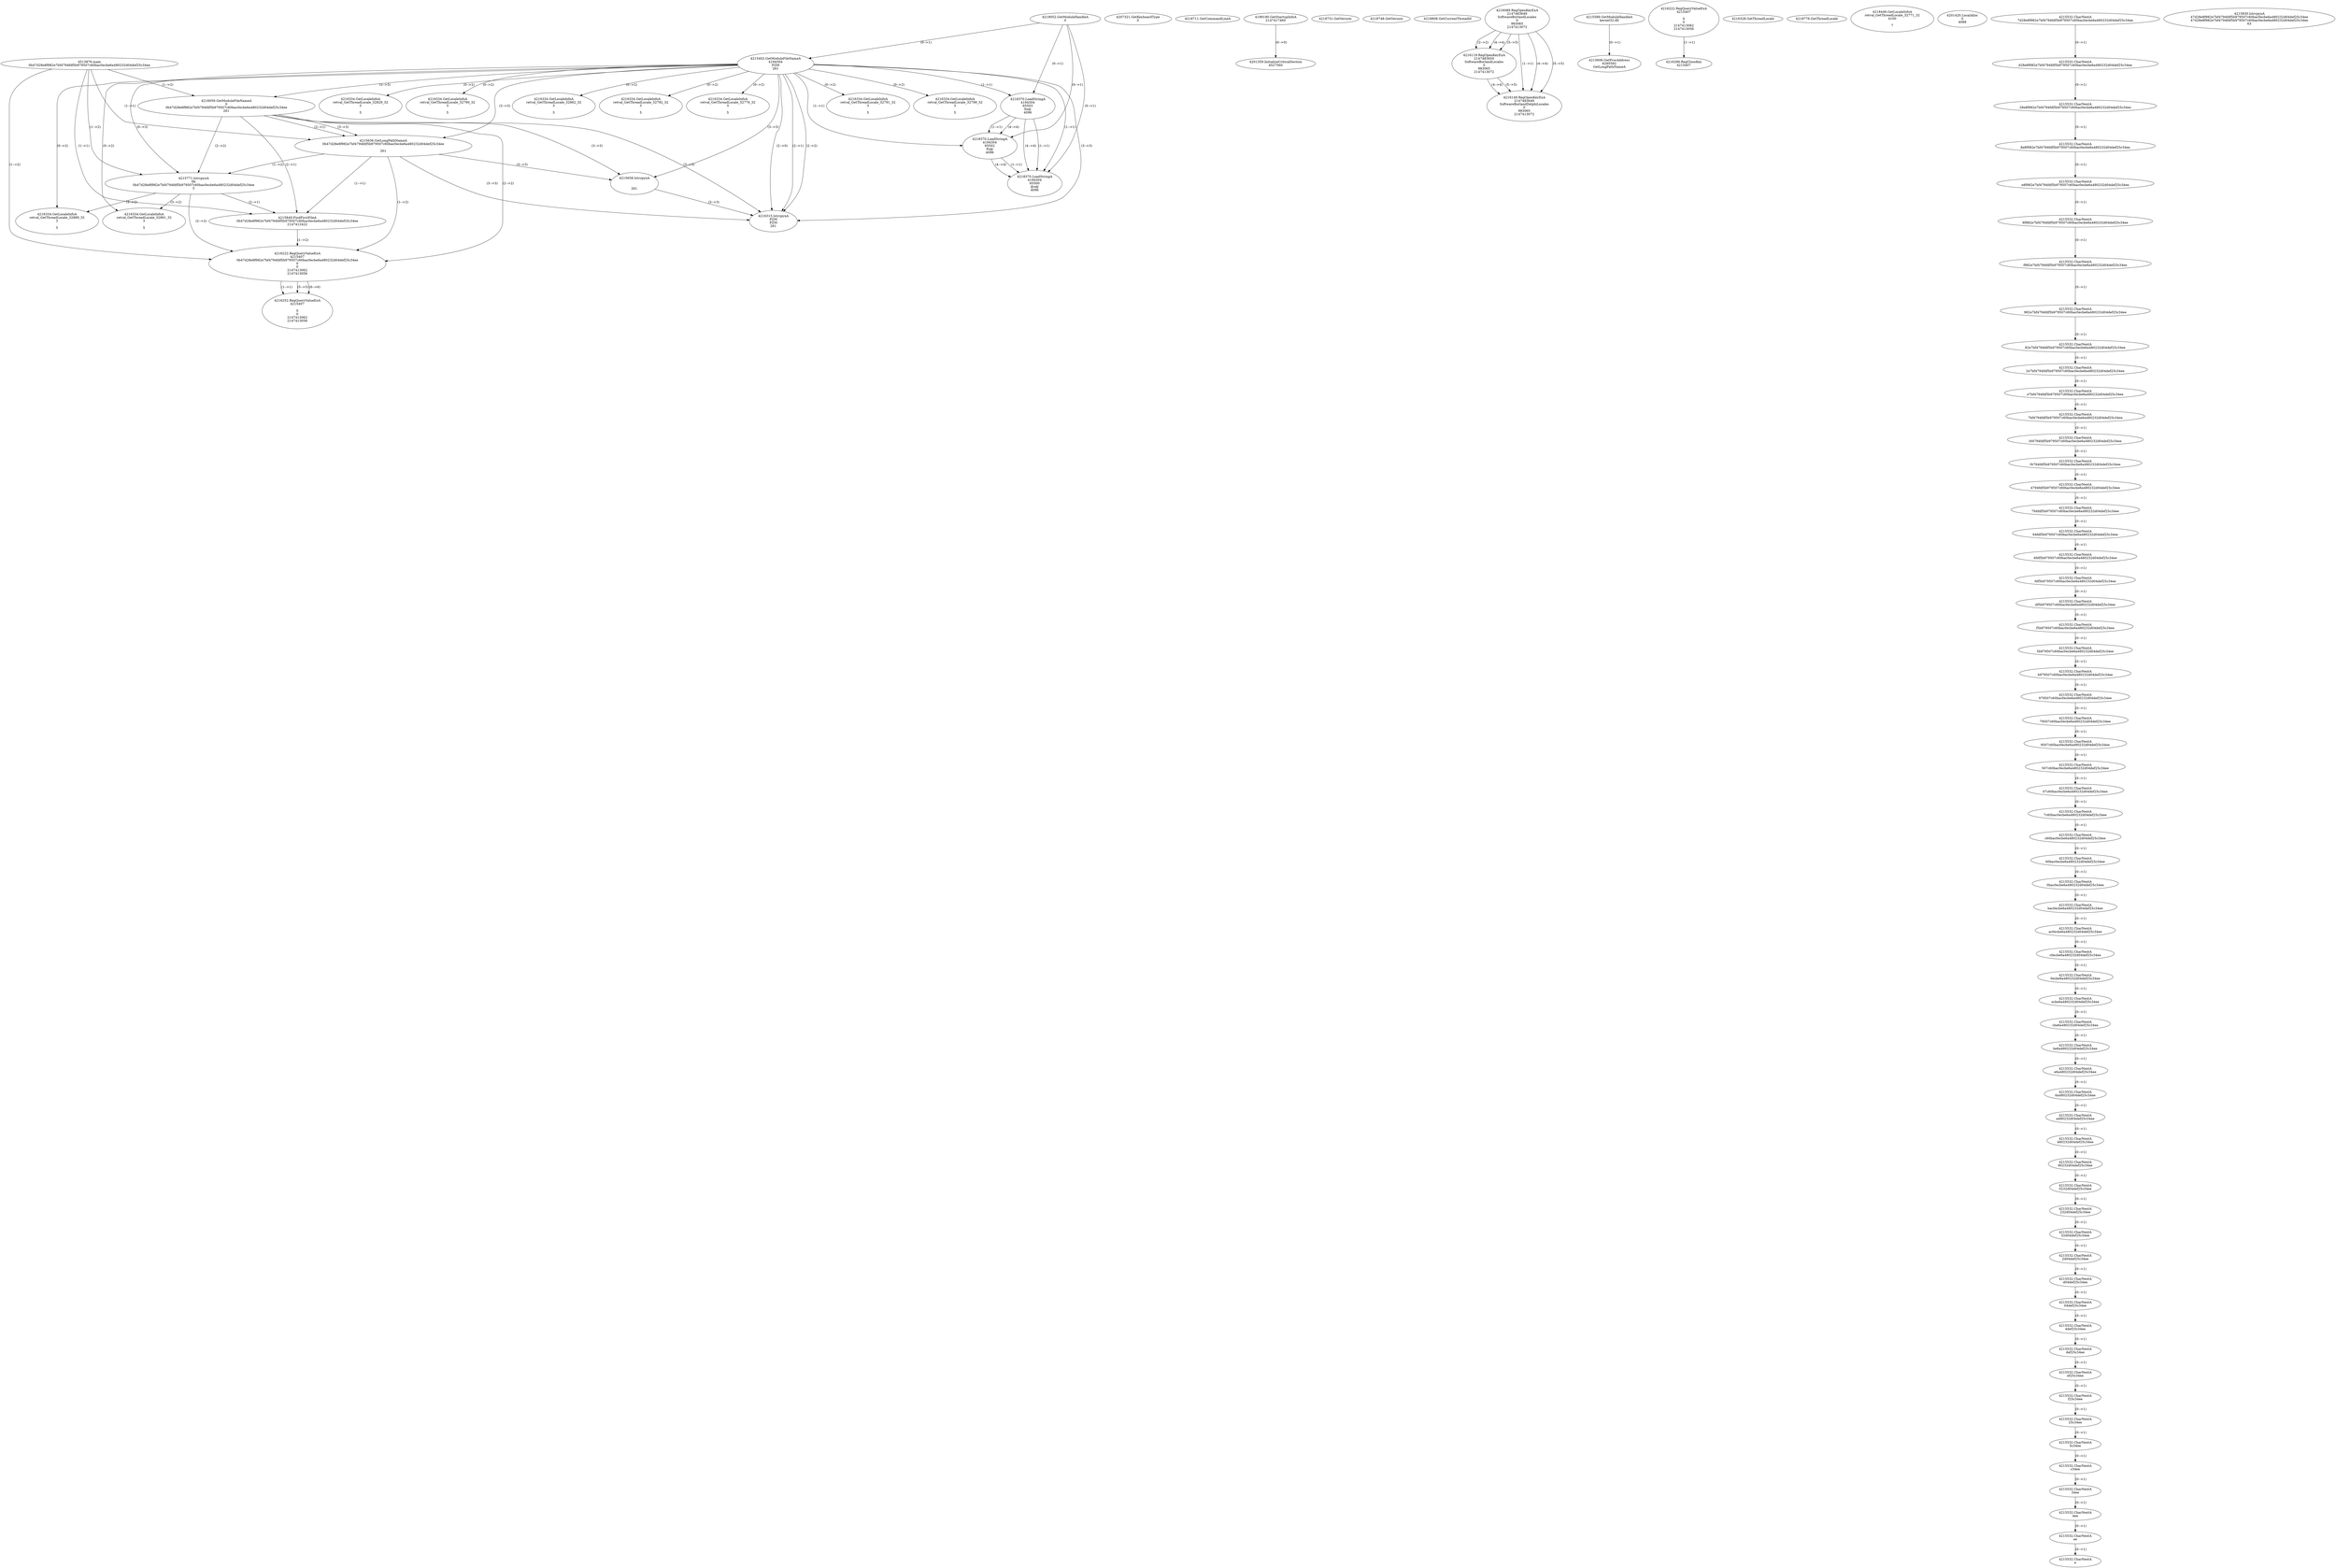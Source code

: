 // Global SCDG with merge call
digraph {
	0 [label="4513876.main
0b47d28e8f982e7bf4794fdf5b979507c60bac0ecbe6a480232d04def25c34ee"]
	1 [label="4219052.GetModuleHandleA
0"]
	2 [label="4207321.GetKeyboardType
0"]
	3 [label="4218711.GetCommandLineA
"]
	4 [label="4199190.GetStartupInfoA
2147417460"]
	5 [label="4218731.GetVersion
"]
	6 [label="4218748.GetVersion
"]
	7 [label="4218808.GetCurrentThreadId
"]
	8 [label="4215402.GetModuleFileNameA
4194304
PZM
261"]
	1 -> 8 [label="(0-->1)"]
	9 [label="4216059.GetModuleFileNameA
0
0b47d28e8f982e7bf4794fdf5b979507c60bac0ecbe6a480232d04def25c34ee
261"]
	0 -> 9 [label="(1-->2)"]
	8 -> 9 [label="(3-->3)"]
	10 [label="4216089.RegOpenKeyExA
2147483649
Software\Borland\Locales
0
983065
2147413072"]
	11 [label="4215589.GetModuleHandleA
kernel32.dll"]
	12 [label="4215606.GetProcAddress
6295592
GetLongPathNameA"]
	11 -> 12 [label="(0-->1)"]
	13 [label="4215636.GetLongPathNameA
0b47d28e8f982e7bf4794fdf5b979507c60bac0ecbe6a480232d04def25c34ee

261"]
	0 -> 13 [label="(1-->1)"]
	9 -> 13 [label="(2-->1)"]
	8 -> 13 [label="(3-->3)"]
	9 -> 13 [label="(3-->3)"]
	14 [label="4215658.lstrcpynA


261"]
	8 -> 14 [label="(3-->3)"]
	9 -> 14 [label="(3-->3)"]
	13 -> 14 [label="(3-->3)"]
	15 [label="4216222.RegQueryValueExA
4215407

0
0
2147413062
2147413056"]
	16 [label="4216286.RegCloseKey
4215407"]
	15 -> 16 [label="(1-->1)"]
	17 [label="4216315.lstrcpynA
PZM
PZM
261"]
	8 -> 17 [label="(2-->1)"]
	8 -> 17 [label="(2-->2)"]
	8 -> 17 [label="(3-->3)"]
	9 -> 17 [label="(3-->3)"]
	13 -> 17 [label="(3-->3)"]
	14 -> 17 [label="(3-->3)"]
	8 -> 17 [label="(2-->0)"]
	18 [label="4216328.GetThreadLocale
"]
	19 [label="4216334.GetLocaleInfoA
retval_GetThreadLocale_32790_32
3

5"]
	8 -> 19 [label="(0-->2)"]
	20 [label="4218370.LoadStringA
4194304
65503
Xo@
4096"]
	1 -> 20 [label="(0-->1)"]
	8 -> 20 [label="(1-->1)"]
	21 [label="4218370.LoadStringA
4194304
65502
Po@
4096"]
	1 -> 21 [label="(0-->1)"]
	8 -> 21 [label="(1-->1)"]
	20 -> 21 [label="(1-->1)"]
	20 -> 21 [label="(4-->4)"]
	22 [label="4218370.LoadStringA
4194304
65500
@o@
4096"]
	1 -> 22 [label="(0-->1)"]
	8 -> 22 [label="(1-->1)"]
	20 -> 22 [label="(1-->1)"]
	21 -> 22 [label="(1-->1)"]
	20 -> 22 [label="(4-->4)"]
	21 -> 22 [label="(4-->4)"]
	23 [label="4218776.GetThreadLocale
"]
	24 [label="4218446.GetLocaleInfoA
retval_GetThreadLocale_32771_32
4100

7"]
	25 [label="4216119.RegOpenKeyExA
2147483650
Software\Borland\Locales
0
983065
2147413072"]
	10 -> 25 [label="(2-->2)"]
	10 -> 25 [label="(4-->4)"]
	10 -> 25 [label="(5-->5)"]
	26 [label="4216334.GetLocaleInfoA
retval_GetThreadLocale_32862_32
3

5"]
	8 -> 26 [label="(0-->2)"]
	27 [label="4201359.InitializeCriticalSection
4527560"]
	4 -> 27 [label="(0-->0)"]
	28 [label="4201420.LocalAlloc
0
4088"]
	29 [label="4215771.lstrcpynA
0b
0b47d28e8f982e7bf4794fdf5b979507c60bac0ecbe6a480232d04def25c34ee
3"]
	0 -> 29 [label="(1-->2)"]
	9 -> 29 [label="(2-->2)"]
	13 -> 29 [label="(1-->2)"]
	8 -> 29 [label="(0-->3)"]
	30 [label="4215532.CharNextA
7d28e8f982e7bf4794fdf5b979507c60bac0ecbe6a480232d04def25c34ee"]
	31 [label="4215532.CharNextA
d28e8f982e7bf4794fdf5b979507c60bac0ecbe6a480232d04def25c34ee"]
	30 -> 31 [label="(0-->1)"]
	32 [label="4215532.CharNextA
28e8f982e7bf4794fdf5b979507c60bac0ecbe6a480232d04def25c34ee"]
	31 -> 32 [label="(0-->1)"]
	33 [label="4215532.CharNextA
8e8f982e7bf4794fdf5b979507c60bac0ecbe6a480232d04def25c34ee"]
	32 -> 33 [label="(0-->1)"]
	34 [label="4215532.CharNextA
e8f982e7bf4794fdf5b979507c60bac0ecbe6a480232d04def25c34ee"]
	33 -> 34 [label="(0-->1)"]
	35 [label="4215532.CharNextA
8f982e7bf4794fdf5b979507c60bac0ecbe6a480232d04def25c34ee"]
	34 -> 35 [label="(0-->1)"]
	36 [label="4215532.CharNextA
f982e7bf4794fdf5b979507c60bac0ecbe6a480232d04def25c34ee"]
	35 -> 36 [label="(0-->1)"]
	37 [label="4215532.CharNextA
982e7bf4794fdf5b979507c60bac0ecbe6a480232d04def25c34ee"]
	36 -> 37 [label="(0-->1)"]
	38 [label="4215532.CharNextA
82e7bf4794fdf5b979507c60bac0ecbe6a480232d04def25c34ee"]
	37 -> 38 [label="(0-->1)"]
	39 [label="4215532.CharNextA
2e7bf4794fdf5b979507c60bac0ecbe6a480232d04def25c34ee"]
	38 -> 39 [label="(0-->1)"]
	40 [label="4215532.CharNextA
e7bf4794fdf5b979507c60bac0ecbe6a480232d04def25c34ee"]
	39 -> 40 [label="(0-->1)"]
	41 [label="4215532.CharNextA
7bf4794fdf5b979507c60bac0ecbe6a480232d04def25c34ee"]
	40 -> 41 [label="(0-->1)"]
	42 [label="4215532.CharNextA
bf4794fdf5b979507c60bac0ecbe6a480232d04def25c34ee"]
	41 -> 42 [label="(0-->1)"]
	43 [label="4215532.CharNextA
f4794fdf5b979507c60bac0ecbe6a480232d04def25c34ee"]
	42 -> 43 [label="(0-->1)"]
	44 [label="4215532.CharNextA
4794fdf5b979507c60bac0ecbe6a480232d04def25c34ee"]
	43 -> 44 [label="(0-->1)"]
	45 [label="4215532.CharNextA
794fdf5b979507c60bac0ecbe6a480232d04def25c34ee"]
	44 -> 45 [label="(0-->1)"]
	46 [label="4215532.CharNextA
94fdf5b979507c60bac0ecbe6a480232d04def25c34ee"]
	45 -> 46 [label="(0-->1)"]
	47 [label="4215532.CharNextA
4fdf5b979507c60bac0ecbe6a480232d04def25c34ee"]
	46 -> 47 [label="(0-->1)"]
	48 [label="4215532.CharNextA
fdf5b979507c60bac0ecbe6a480232d04def25c34ee"]
	47 -> 48 [label="(0-->1)"]
	49 [label="4215532.CharNextA
df5b979507c60bac0ecbe6a480232d04def25c34ee"]
	48 -> 49 [label="(0-->1)"]
	50 [label="4215532.CharNextA
f5b979507c60bac0ecbe6a480232d04def25c34ee"]
	49 -> 50 [label="(0-->1)"]
	51 [label="4215532.CharNextA
5b979507c60bac0ecbe6a480232d04def25c34ee"]
	50 -> 51 [label="(0-->1)"]
	52 [label="4215532.CharNextA
b979507c60bac0ecbe6a480232d04def25c34ee"]
	51 -> 52 [label="(0-->1)"]
	53 [label="4215532.CharNextA
979507c60bac0ecbe6a480232d04def25c34ee"]
	52 -> 53 [label="(0-->1)"]
	54 [label="4215532.CharNextA
79507c60bac0ecbe6a480232d04def25c34ee"]
	53 -> 54 [label="(0-->1)"]
	55 [label="4215532.CharNextA
9507c60bac0ecbe6a480232d04def25c34ee"]
	54 -> 55 [label="(0-->1)"]
	56 [label="4215532.CharNextA
507c60bac0ecbe6a480232d04def25c34ee"]
	55 -> 56 [label="(0-->1)"]
	57 [label="4215532.CharNextA
07c60bac0ecbe6a480232d04def25c34ee"]
	56 -> 57 [label="(0-->1)"]
	58 [label="4215532.CharNextA
7c60bac0ecbe6a480232d04def25c34ee"]
	57 -> 58 [label="(0-->1)"]
	59 [label="4215532.CharNextA
c60bac0ecbe6a480232d04def25c34ee"]
	58 -> 59 [label="(0-->1)"]
	60 [label="4215532.CharNextA
60bac0ecbe6a480232d04def25c34ee"]
	59 -> 60 [label="(0-->1)"]
	61 [label="4215532.CharNextA
0bac0ecbe6a480232d04def25c34ee"]
	60 -> 61 [label="(0-->1)"]
	62 [label="4215532.CharNextA
bac0ecbe6a480232d04def25c34ee"]
	61 -> 62 [label="(0-->1)"]
	63 [label="4215532.CharNextA
ac0ecbe6a480232d04def25c34ee"]
	62 -> 63 [label="(0-->1)"]
	64 [label="4215532.CharNextA
c0ecbe6a480232d04def25c34ee"]
	63 -> 64 [label="(0-->1)"]
	65 [label="4215532.CharNextA
0ecbe6a480232d04def25c34ee"]
	64 -> 65 [label="(0-->1)"]
	66 [label="4215532.CharNextA
ecbe6a480232d04def25c34ee"]
	65 -> 66 [label="(0-->1)"]
	67 [label="4215532.CharNextA
cbe6a480232d04def25c34ee"]
	66 -> 67 [label="(0-->1)"]
	68 [label="4215532.CharNextA
be6a480232d04def25c34ee"]
	67 -> 68 [label="(0-->1)"]
	69 [label="4215532.CharNextA
e6a480232d04def25c34ee"]
	68 -> 69 [label="(0-->1)"]
	70 [label="4215532.CharNextA
6a480232d04def25c34ee"]
	69 -> 70 [label="(0-->1)"]
	71 [label="4215532.CharNextA
a480232d04def25c34ee"]
	70 -> 71 [label="(0-->1)"]
	72 [label="4215532.CharNextA
480232d04def25c34ee"]
	71 -> 72 [label="(0-->1)"]
	73 [label="4215532.CharNextA
80232d04def25c34ee"]
	72 -> 73 [label="(0-->1)"]
	74 [label="4215532.CharNextA
0232d04def25c34ee"]
	73 -> 74 [label="(0-->1)"]
	75 [label="4215532.CharNextA
232d04def25c34ee"]
	74 -> 75 [label="(0-->1)"]
	76 [label="4215532.CharNextA
32d04def25c34ee"]
	75 -> 76 [label="(0-->1)"]
	77 [label="4215532.CharNextA
2d04def25c34ee"]
	76 -> 77 [label="(0-->1)"]
	78 [label="4215532.CharNextA
d04def25c34ee"]
	77 -> 78 [label="(0-->1)"]
	79 [label="4215532.CharNextA
04def25c34ee"]
	78 -> 79 [label="(0-->1)"]
	80 [label="4215532.CharNextA
4def25c34ee"]
	79 -> 80 [label="(0-->1)"]
	81 [label="4215532.CharNextA
def25c34ee"]
	80 -> 81 [label="(0-->1)"]
	82 [label="4215532.CharNextA
ef25c34ee"]
	81 -> 82 [label="(0-->1)"]
	83 [label="4215532.CharNextA
f25c34ee"]
	82 -> 83 [label="(0-->1)"]
	84 [label="4215532.CharNextA
25c34ee"]
	83 -> 84 [label="(0-->1)"]
	85 [label="4215532.CharNextA
5c34ee"]
	84 -> 85 [label="(0-->1)"]
	86 [label="4215532.CharNextA
c34ee"]
	85 -> 86 [label="(0-->1)"]
	87 [label="4215532.CharNextA
34ee"]
	86 -> 87 [label="(0-->1)"]
	88 [label="4215532.CharNextA
4ee"]
	87 -> 88 [label="(0-->1)"]
	89 [label="4215532.CharNextA
ee"]
	88 -> 89 [label="(0-->1)"]
	90 [label="4215532.CharNextA
e"]
	89 -> 90 [label="(0-->1)"]
	91 [label="4215830.lstrcpynA
47d28e8f982e7bf4794fdf5b979507c60bac0ecbe6a480232d04def25c34ee
47d28e8f982e7bf4794fdf5b979507c60bac0ecbe6a480232d04def25c34ee
63"]
	92 [label="4215849.FindFirstFileA
0b47d28e8f982e7bf4794fdf5b979507c60bac0ecbe6a480232d04def25c34ee
2147412422"]
	0 -> 92 [label="(1-->1)"]
	9 -> 92 [label="(2-->1)"]
	13 -> 92 [label="(1-->1)"]
	29 -> 92 [label="(2-->1)"]
	93 [label="4216222.RegQueryValueExA
4215407
0b47d28e8f982e7bf4794fdf5b979507c60bac0ecbe6a480232d04def25c34ee
0
0
2147413062
2147413056"]
	0 -> 93 [label="(1-->2)"]
	9 -> 93 [label="(2-->2)"]
	13 -> 93 [label="(1-->2)"]
	29 -> 93 [label="(2-->2)"]
	92 -> 93 [label="(1-->2)"]
	94 [label="4216252.RegQueryValueExA
4215407

0
0
2147413062
2147413056"]
	93 -> 94 [label="(1-->1)"]
	93 -> 94 [label="(5-->5)"]
	93 -> 94 [label="(6-->6)"]
	95 [label="4216334.GetLocaleInfoA
retval_GetThreadLocale_32889_32
3

5"]
	8 -> 95 [label="(0-->2)"]
	29 -> 95 [label="(3-->2)"]
	96 [label="4216334.GetLocaleInfoA
retval_GetThreadLocale_32891_32
3

5"]
	8 -> 96 [label="(0-->2)"]
	29 -> 96 [label="(3-->2)"]
	97 [label="4216334.GetLocaleInfoA
retval_GetThreadLocale_32792_32
3

5"]
	8 -> 97 [label="(0-->2)"]
	98 [label="4216149.RegOpenKeyExA
2147483649
Software\Borland\Delphi\Locales
0
983065
2147413072"]
	10 -> 98 [label="(1-->1)"]
	10 -> 98 [label="(4-->4)"]
	25 -> 98 [label="(4-->4)"]
	10 -> 98 [label="(5-->5)"]
	25 -> 98 [label="(5-->5)"]
	99 [label="4216334.GetLocaleInfoA
retval_GetThreadLocale_32776_32
3

5"]
	8 -> 99 [label="(0-->2)"]
	100 [label="4216334.GetLocaleInfoA
retval_GetThreadLocale_32791_32
3

5"]
	8 -> 100 [label="(0-->2)"]
	101 [label="4216334.GetLocaleInfoA
retval_GetThreadLocale_32799_32
3

5"]
	8 -> 101 [label="(0-->2)"]
	102 [label="4216334.GetLocaleInfoA
retval_GetThreadLocale_32829_32
3

5"]
	8 -> 102 [label="(0-->2)"]
}
